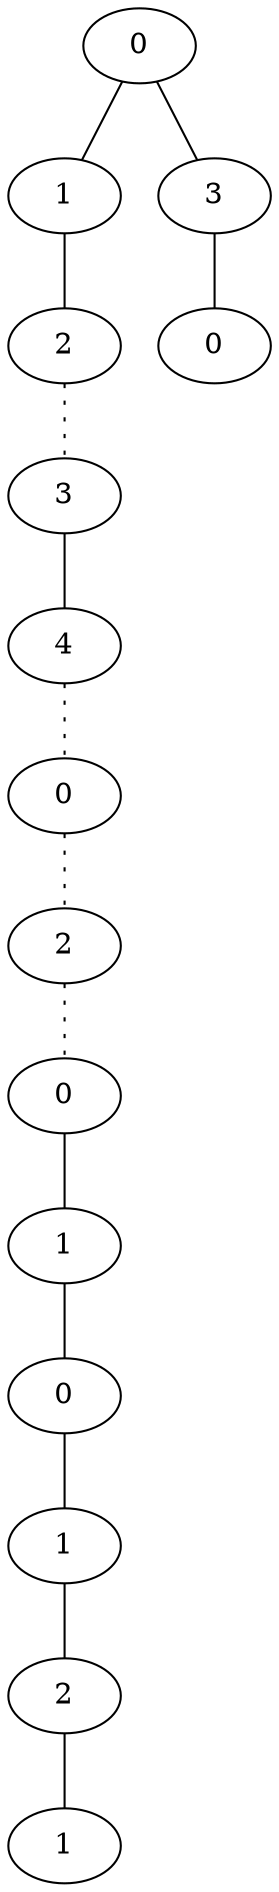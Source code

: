 graph {
a0[label=0];
a1[label=1];
a2[label=2];
a3[label=3];
a4[label=4];
a5[label=0];
a6[label=2];
a7[label=0];
a8[label=1];
a9[label=0];
a10[label=1];
a11[label=2];
a12[label=1];
a13[label=3];
a14[label=0];
a0 -- a1;
a0 -- a13;
a1 -- a2;
a2 -- a3 [style=dotted];
a3 -- a4;
a4 -- a5 [style=dotted];
a5 -- a6 [style=dotted];
a6 -- a7 [style=dotted];
a7 -- a8;
a8 -- a9;
a9 -- a10;
a10 -- a11;
a11 -- a12;
a13 -- a14;
}
